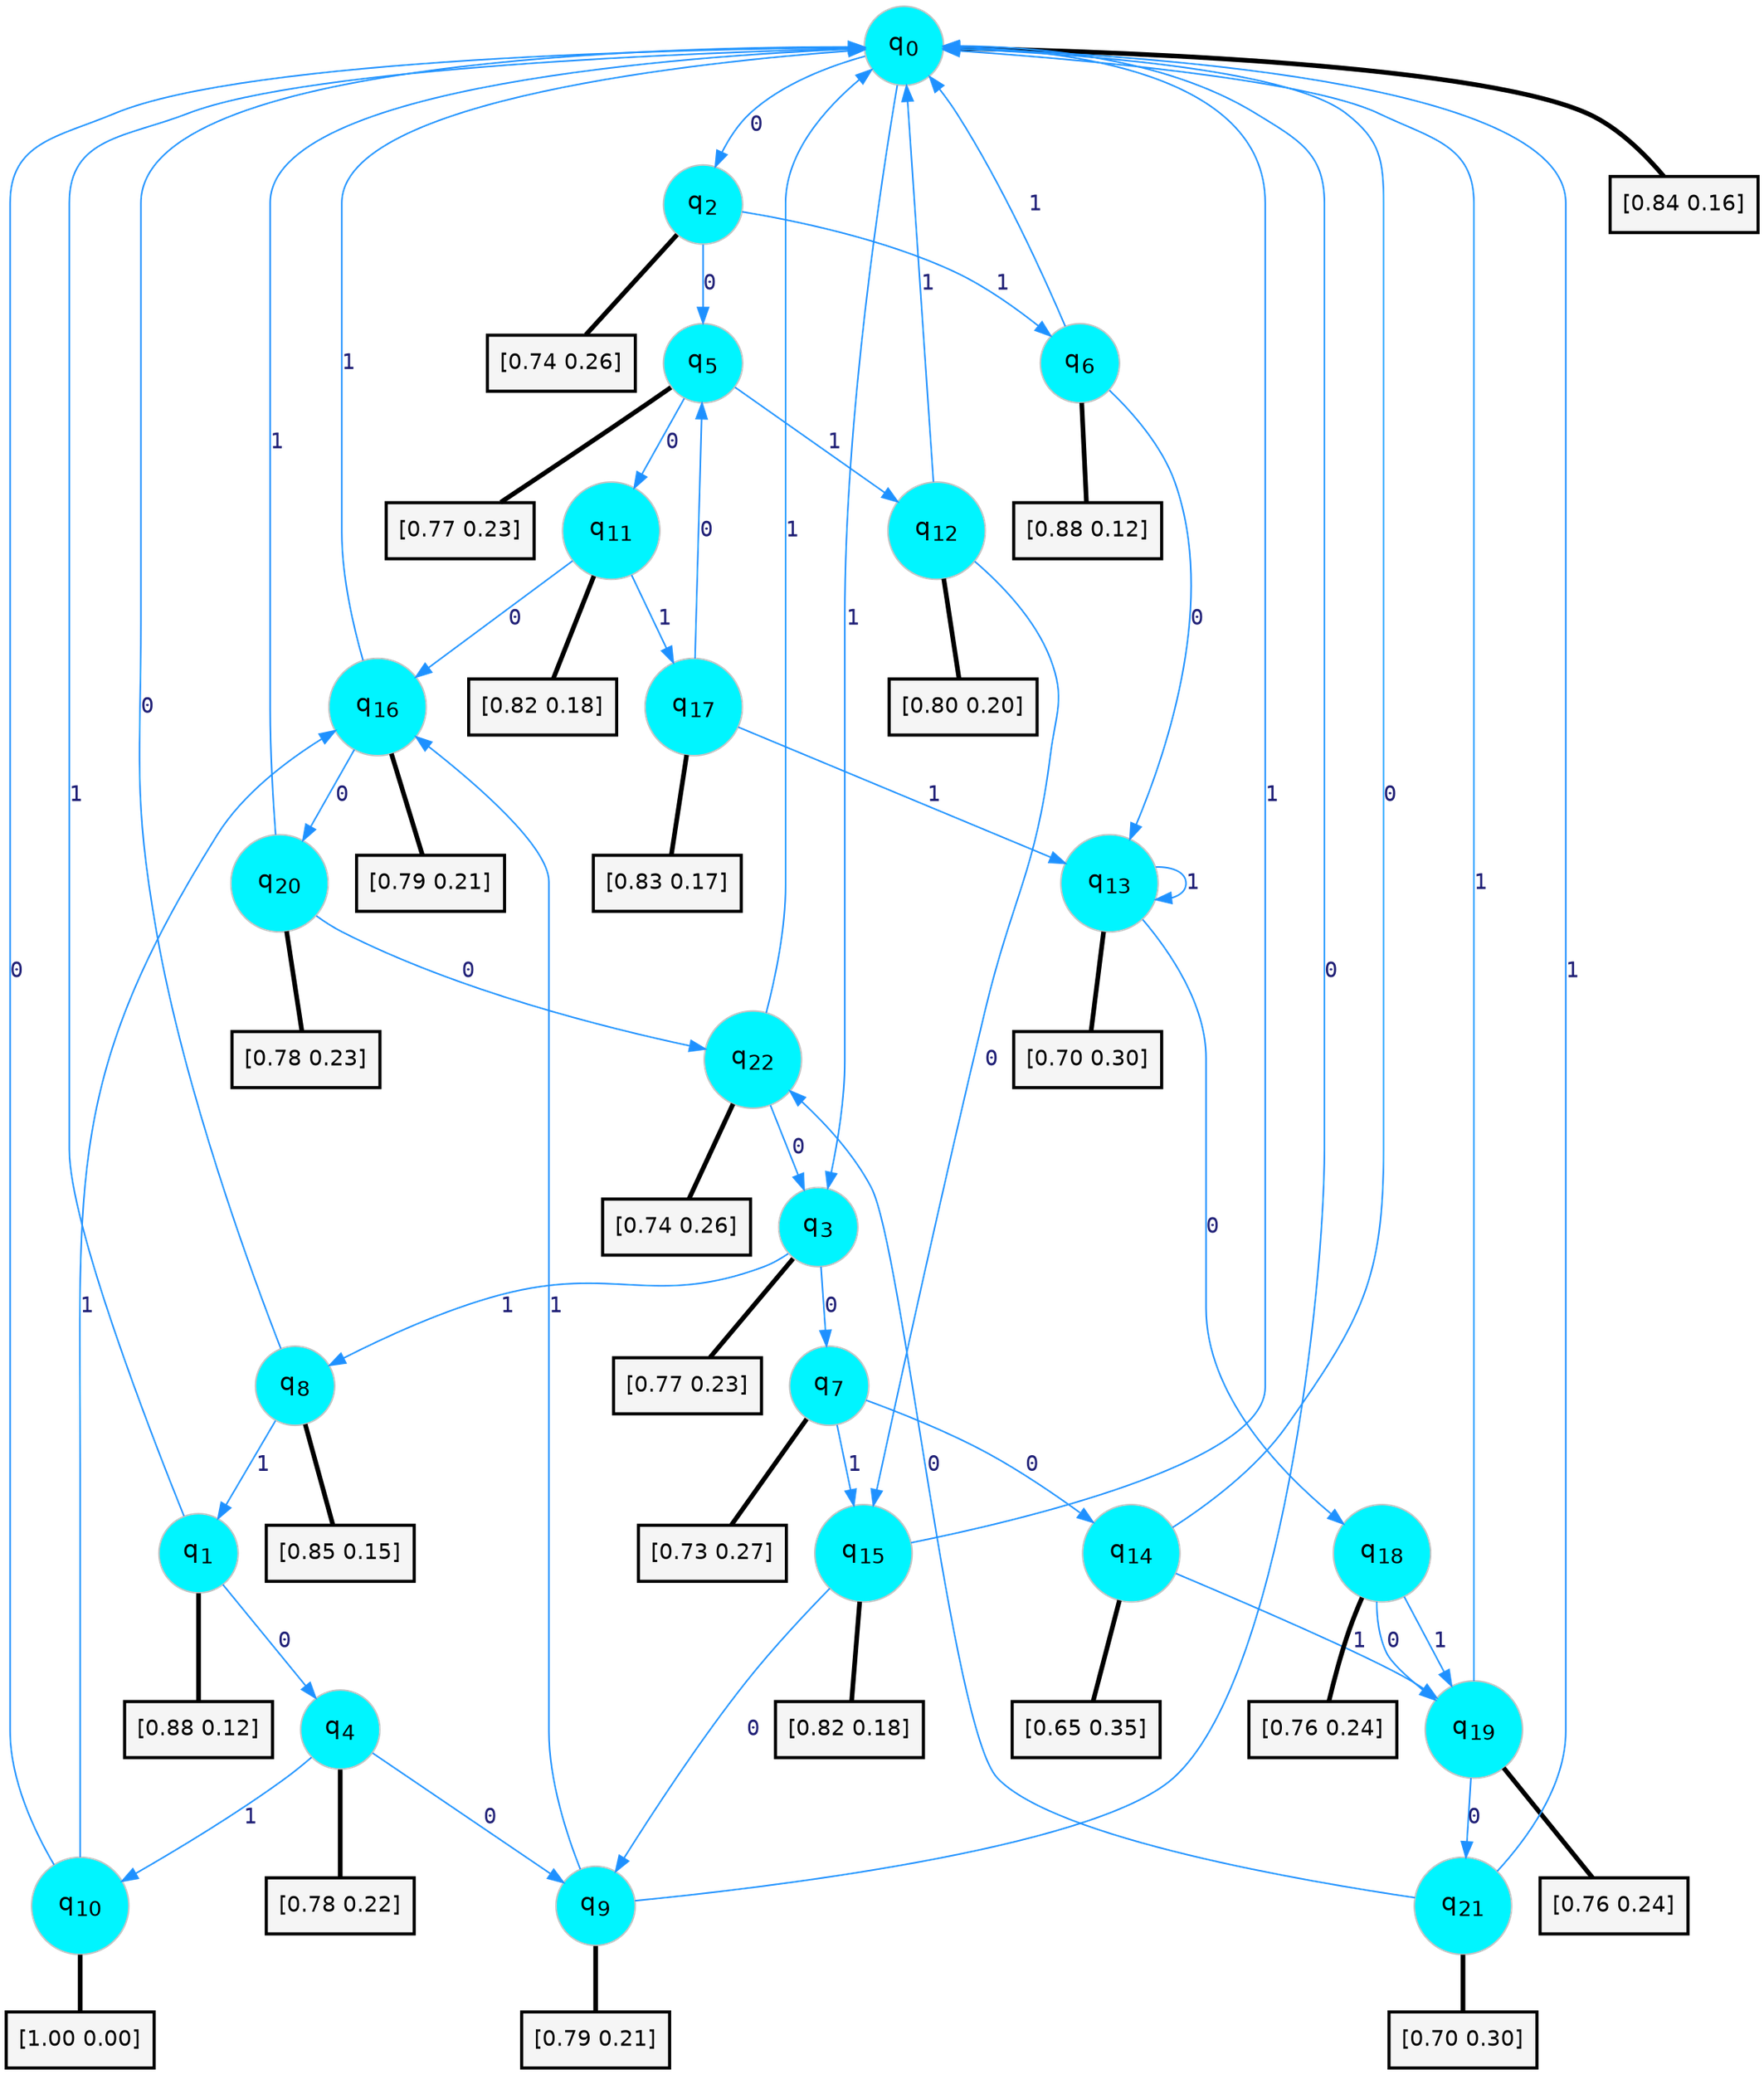 digraph G {
graph [
bgcolor=transparent, dpi=300, rankdir=TD, size="40,25"];
node [
color=gray, fillcolor=turquoise1, fontcolor=black, fontname=Helvetica, fontsize=16, fontweight=bold, shape=circle, style=filled];
edge [
arrowsize=1, color=dodgerblue1, fontcolor=midnightblue, fontname=courier, fontweight=bold, penwidth=1, style=solid, weight=20];
0[label=<q<SUB>0</SUB>>];
1[label=<q<SUB>1</SUB>>];
2[label=<q<SUB>2</SUB>>];
3[label=<q<SUB>3</SUB>>];
4[label=<q<SUB>4</SUB>>];
5[label=<q<SUB>5</SUB>>];
6[label=<q<SUB>6</SUB>>];
7[label=<q<SUB>7</SUB>>];
8[label=<q<SUB>8</SUB>>];
9[label=<q<SUB>9</SUB>>];
10[label=<q<SUB>10</SUB>>];
11[label=<q<SUB>11</SUB>>];
12[label=<q<SUB>12</SUB>>];
13[label=<q<SUB>13</SUB>>];
14[label=<q<SUB>14</SUB>>];
15[label=<q<SUB>15</SUB>>];
16[label=<q<SUB>16</SUB>>];
17[label=<q<SUB>17</SUB>>];
18[label=<q<SUB>18</SUB>>];
19[label=<q<SUB>19</SUB>>];
20[label=<q<SUB>20</SUB>>];
21[label=<q<SUB>21</SUB>>];
22[label=<q<SUB>22</SUB>>];
23[label="[0.84 0.16]", shape=box,fontcolor=black, fontname=Helvetica, fontsize=14, penwidth=2, fillcolor=whitesmoke,color=black];
24[label="[0.88 0.12]", shape=box,fontcolor=black, fontname=Helvetica, fontsize=14, penwidth=2, fillcolor=whitesmoke,color=black];
25[label="[0.74 0.26]", shape=box,fontcolor=black, fontname=Helvetica, fontsize=14, penwidth=2, fillcolor=whitesmoke,color=black];
26[label="[0.77 0.23]", shape=box,fontcolor=black, fontname=Helvetica, fontsize=14, penwidth=2, fillcolor=whitesmoke,color=black];
27[label="[0.78 0.22]", shape=box,fontcolor=black, fontname=Helvetica, fontsize=14, penwidth=2, fillcolor=whitesmoke,color=black];
28[label="[0.77 0.23]", shape=box,fontcolor=black, fontname=Helvetica, fontsize=14, penwidth=2, fillcolor=whitesmoke,color=black];
29[label="[0.88 0.12]", shape=box,fontcolor=black, fontname=Helvetica, fontsize=14, penwidth=2, fillcolor=whitesmoke,color=black];
30[label="[0.73 0.27]", shape=box,fontcolor=black, fontname=Helvetica, fontsize=14, penwidth=2, fillcolor=whitesmoke,color=black];
31[label="[0.85 0.15]", shape=box,fontcolor=black, fontname=Helvetica, fontsize=14, penwidth=2, fillcolor=whitesmoke,color=black];
32[label="[0.79 0.21]", shape=box,fontcolor=black, fontname=Helvetica, fontsize=14, penwidth=2, fillcolor=whitesmoke,color=black];
33[label="[1.00 0.00]", shape=box,fontcolor=black, fontname=Helvetica, fontsize=14, penwidth=2, fillcolor=whitesmoke,color=black];
34[label="[0.82 0.18]", shape=box,fontcolor=black, fontname=Helvetica, fontsize=14, penwidth=2, fillcolor=whitesmoke,color=black];
35[label="[0.80 0.20]", shape=box,fontcolor=black, fontname=Helvetica, fontsize=14, penwidth=2, fillcolor=whitesmoke,color=black];
36[label="[0.70 0.30]", shape=box,fontcolor=black, fontname=Helvetica, fontsize=14, penwidth=2, fillcolor=whitesmoke,color=black];
37[label="[0.65 0.35]", shape=box,fontcolor=black, fontname=Helvetica, fontsize=14, penwidth=2, fillcolor=whitesmoke,color=black];
38[label="[0.82 0.18]", shape=box,fontcolor=black, fontname=Helvetica, fontsize=14, penwidth=2, fillcolor=whitesmoke,color=black];
39[label="[0.79 0.21]", shape=box,fontcolor=black, fontname=Helvetica, fontsize=14, penwidth=2, fillcolor=whitesmoke,color=black];
40[label="[0.83 0.17]", shape=box,fontcolor=black, fontname=Helvetica, fontsize=14, penwidth=2, fillcolor=whitesmoke,color=black];
41[label="[0.76 0.24]", shape=box,fontcolor=black, fontname=Helvetica, fontsize=14, penwidth=2, fillcolor=whitesmoke,color=black];
42[label="[0.76 0.24]", shape=box,fontcolor=black, fontname=Helvetica, fontsize=14, penwidth=2, fillcolor=whitesmoke,color=black];
43[label="[0.78 0.23]", shape=box,fontcolor=black, fontname=Helvetica, fontsize=14, penwidth=2, fillcolor=whitesmoke,color=black];
44[label="[0.70 0.30]", shape=box,fontcolor=black, fontname=Helvetica, fontsize=14, penwidth=2, fillcolor=whitesmoke,color=black];
45[label="[0.74 0.26]", shape=box,fontcolor=black, fontname=Helvetica, fontsize=14, penwidth=2, fillcolor=whitesmoke,color=black];
0->2 [label=0];
0->3 [label=1];
0->23 [arrowhead=none, penwidth=3,color=black];
1->4 [label=0];
1->0 [label=1];
1->24 [arrowhead=none, penwidth=3,color=black];
2->5 [label=0];
2->6 [label=1];
2->25 [arrowhead=none, penwidth=3,color=black];
3->7 [label=0];
3->8 [label=1];
3->26 [arrowhead=none, penwidth=3,color=black];
4->9 [label=0];
4->10 [label=1];
4->27 [arrowhead=none, penwidth=3,color=black];
5->11 [label=0];
5->12 [label=1];
5->28 [arrowhead=none, penwidth=3,color=black];
6->13 [label=0];
6->0 [label=1];
6->29 [arrowhead=none, penwidth=3,color=black];
7->14 [label=0];
7->15 [label=1];
7->30 [arrowhead=none, penwidth=3,color=black];
8->0 [label=0];
8->1 [label=1];
8->31 [arrowhead=none, penwidth=3,color=black];
9->0 [label=0];
9->16 [label=1];
9->32 [arrowhead=none, penwidth=3,color=black];
10->0 [label=0];
10->16 [label=1];
10->33 [arrowhead=none, penwidth=3,color=black];
11->16 [label=0];
11->17 [label=1];
11->34 [arrowhead=none, penwidth=3,color=black];
12->15 [label=0];
12->0 [label=1];
12->35 [arrowhead=none, penwidth=3,color=black];
13->18 [label=0];
13->13 [label=1];
13->36 [arrowhead=none, penwidth=3,color=black];
14->0 [label=0];
14->19 [label=1];
14->37 [arrowhead=none, penwidth=3,color=black];
15->9 [label=0];
15->0 [label=1];
15->38 [arrowhead=none, penwidth=3,color=black];
16->20 [label=0];
16->0 [label=1];
16->39 [arrowhead=none, penwidth=3,color=black];
17->5 [label=0];
17->13 [label=1];
17->40 [arrowhead=none, penwidth=3,color=black];
18->19 [label=0];
18->19 [label=1];
18->41 [arrowhead=none, penwidth=3,color=black];
19->21 [label=0];
19->0 [label=1];
19->42 [arrowhead=none, penwidth=3,color=black];
20->22 [label=0];
20->0 [label=1];
20->43 [arrowhead=none, penwidth=3,color=black];
21->22 [label=0];
21->0 [label=1];
21->44 [arrowhead=none, penwidth=3,color=black];
22->3 [label=0];
22->0 [label=1];
22->45 [arrowhead=none, penwidth=3,color=black];
}
